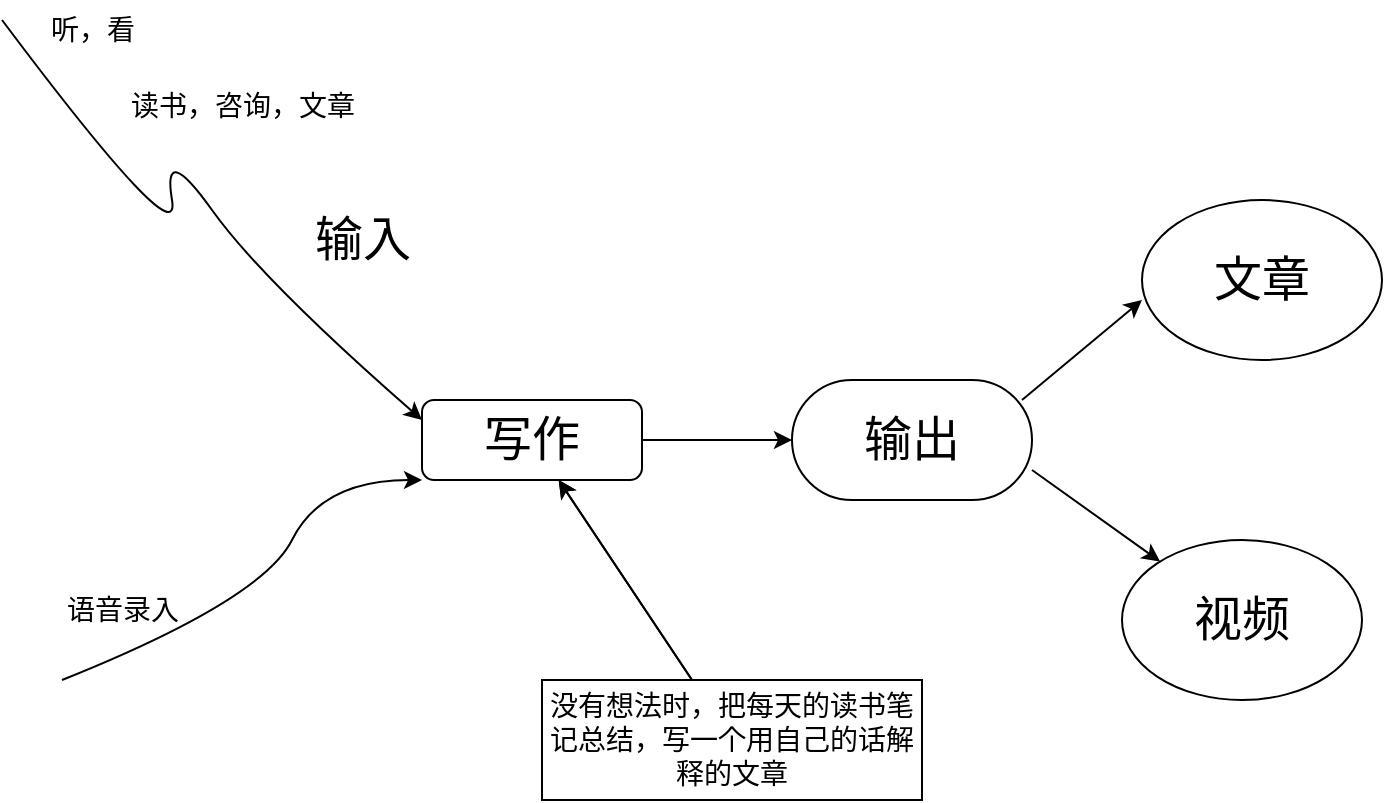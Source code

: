 <mxfile><diagram id="iljRH1nTMNU0ofbFVup5" name="第 1 页"><mxGraphModel dx="1216" dy="779" grid="1" gridSize="10" guides="1" tooltips="1" connect="1" arrows="1" fold="1" page="1" pageScale="1" pageWidth="827" pageHeight="1169" math="0" shadow="0"><root><mxCell id="0"/><mxCell id="1" parent="0"/><mxCell id="21" value="" style="group" vertex="1" connectable="0" parent="1"><mxGeometry x="90" y="410" width="680" height="350" as="geometry"/></mxCell><mxCell id="5" value="&lt;font style=&quot;font-size: 24px;&quot;&gt;写作&lt;/font&gt;" style="rounded=1;whiteSpace=wrap;html=1;" vertex="1" parent="21"><mxGeometry x="200" y="200" width="110" height="40" as="geometry"/></mxCell><mxCell id="6" value="&lt;font style=&quot;font-size: 24px;&quot;&gt;输出&lt;/font&gt;" style="whiteSpace=wrap;html=1;rounded=1;arcSize=50;" vertex="1" parent="21"><mxGeometry x="385" y="190" width="120" height="60" as="geometry"/></mxCell><mxCell id="7" value="" style="edgeStyle=none;html=1;fontSize=24;" edge="1" parent="21" source="5" target="6"><mxGeometry relative="1" as="geometry"/></mxCell><mxCell id="8" value="文章" style="ellipse;whiteSpace=wrap;html=1;fontSize=24;" vertex="1" parent="21"><mxGeometry x="560" y="100" width="120" height="80" as="geometry"/></mxCell><mxCell id="9" value="视频" style="ellipse;whiteSpace=wrap;html=1;fontSize=24;" vertex="1" parent="21"><mxGeometry x="550" y="270" width="120" height="80" as="geometry"/></mxCell><mxCell id="12" value="" style="endArrow=classic;html=1;fontSize=24;" edge="1" parent="21"><mxGeometry width="50" height="50" relative="1" as="geometry"><mxPoint x="500" y="200" as="sourcePoint"/><mxPoint x="560" y="150" as="targetPoint"/></mxGeometry></mxCell><mxCell id="13" value="" style="endArrow=classic;html=1;fontSize=24;exitX=1;exitY=0.75;exitDx=0;exitDy=0;" edge="1" parent="21" source="6" target="9"><mxGeometry width="50" height="50" relative="1" as="geometry"><mxPoint x="510" y="270" as="sourcePoint"/><mxPoint x="560" y="220" as="targetPoint"/></mxGeometry></mxCell><mxCell id="15" value="" style="curved=1;endArrow=classic;html=1;fontSize=24;entryX=0;entryY=0.25;entryDx=0;entryDy=0;" edge="1" parent="21" target="5"><mxGeometry width="50" height="50" relative="1" as="geometry"><mxPoint x="-10" y="10" as="sourcePoint"/><mxPoint x="130" y="100" as="targetPoint"/><Array as="points"><mxPoint x="80" y="130"/><mxPoint x="70" y="70"/><mxPoint x="120" y="140"/></Array></mxGeometry></mxCell><mxCell id="16" value="输入" style="text;html=1;align=center;verticalAlign=middle;resizable=0;points=[];autosize=1;strokeColor=none;fillColor=none;fontSize=24;" vertex="1" parent="21"><mxGeometry x="135" y="100" width="70" height="40" as="geometry"/></mxCell><mxCell id="17" value="&lt;font style=&quot;font-size: 14px;&quot;&gt;读书，咨询，文章&lt;/font&gt;" style="text;html=1;align=center;verticalAlign=middle;resizable=0;points=[];autosize=1;strokeColor=none;fillColor=none;fontSize=24;" vertex="1" parent="21"><mxGeometry x="40" y="30" width="140" height="40" as="geometry"/></mxCell><mxCell id="18" value="听，看" style="text;html=1;align=center;verticalAlign=middle;resizable=0;points=[];autosize=1;strokeColor=none;fillColor=none;fontSize=14;" vertex="1" parent="21"><mxGeometry width="70" height="30" as="geometry"/></mxCell><mxCell id="19" value="" style="curved=1;endArrow=classic;html=1;fontSize=14;" edge="1" parent="21"><mxGeometry width="50" height="50" relative="1" as="geometry"><mxPoint x="20" y="340" as="sourcePoint"/><mxPoint x="200" y="240" as="targetPoint"/><Array as="points"><mxPoint x="120" y="300"/><mxPoint x="150" y="240"/></Array></mxGeometry></mxCell><mxCell id="20" value="语音录入" style="text;html=1;align=center;verticalAlign=middle;resizable=0;points=[];autosize=1;strokeColor=none;fillColor=none;fontSize=14;" vertex="1" parent="21"><mxGeometry x="10" y="290" width="80" height="30" as="geometry"/></mxCell><mxCell id="24" value="" style="edgeStyle=none;html=1;fontSize=18;" edge="1" parent="1" source="22" target="5"><mxGeometry relative="1" as="geometry"/></mxCell><mxCell id="25" value="" style="edgeStyle=none;html=1;fontSize=18;" edge="1" parent="1" source="22" target="5"><mxGeometry relative="1" as="geometry"/></mxCell><mxCell id="22" value="没有想法时，把每天的读书笔记总结，写一个用自己的话解释的文章&lt;br&gt;" style="whiteSpace=wrap;html=1;fontSize=14;" vertex="1" parent="1"><mxGeometry x="350" y="750" width="190" height="60" as="geometry"/></mxCell></root></mxGraphModel></diagram><diagram id="1u5c_H-2Nmq-tgWS3mz4" name="第 2 页">
        <mxGraphModel dx="1134" dy="779" grid="1" gridSize="10" guides="1" tooltips="1" connect="1" arrows="1" fold="1" page="1" pageScale="1" pageWidth="827" pageHeight="1169" math="0" shadow="0">
            <root>
                <mxCell id="0"/>
                <mxCell id="1" parent="0"/>
            </root>
        </mxGraphModel>
    </diagram></mxfile>